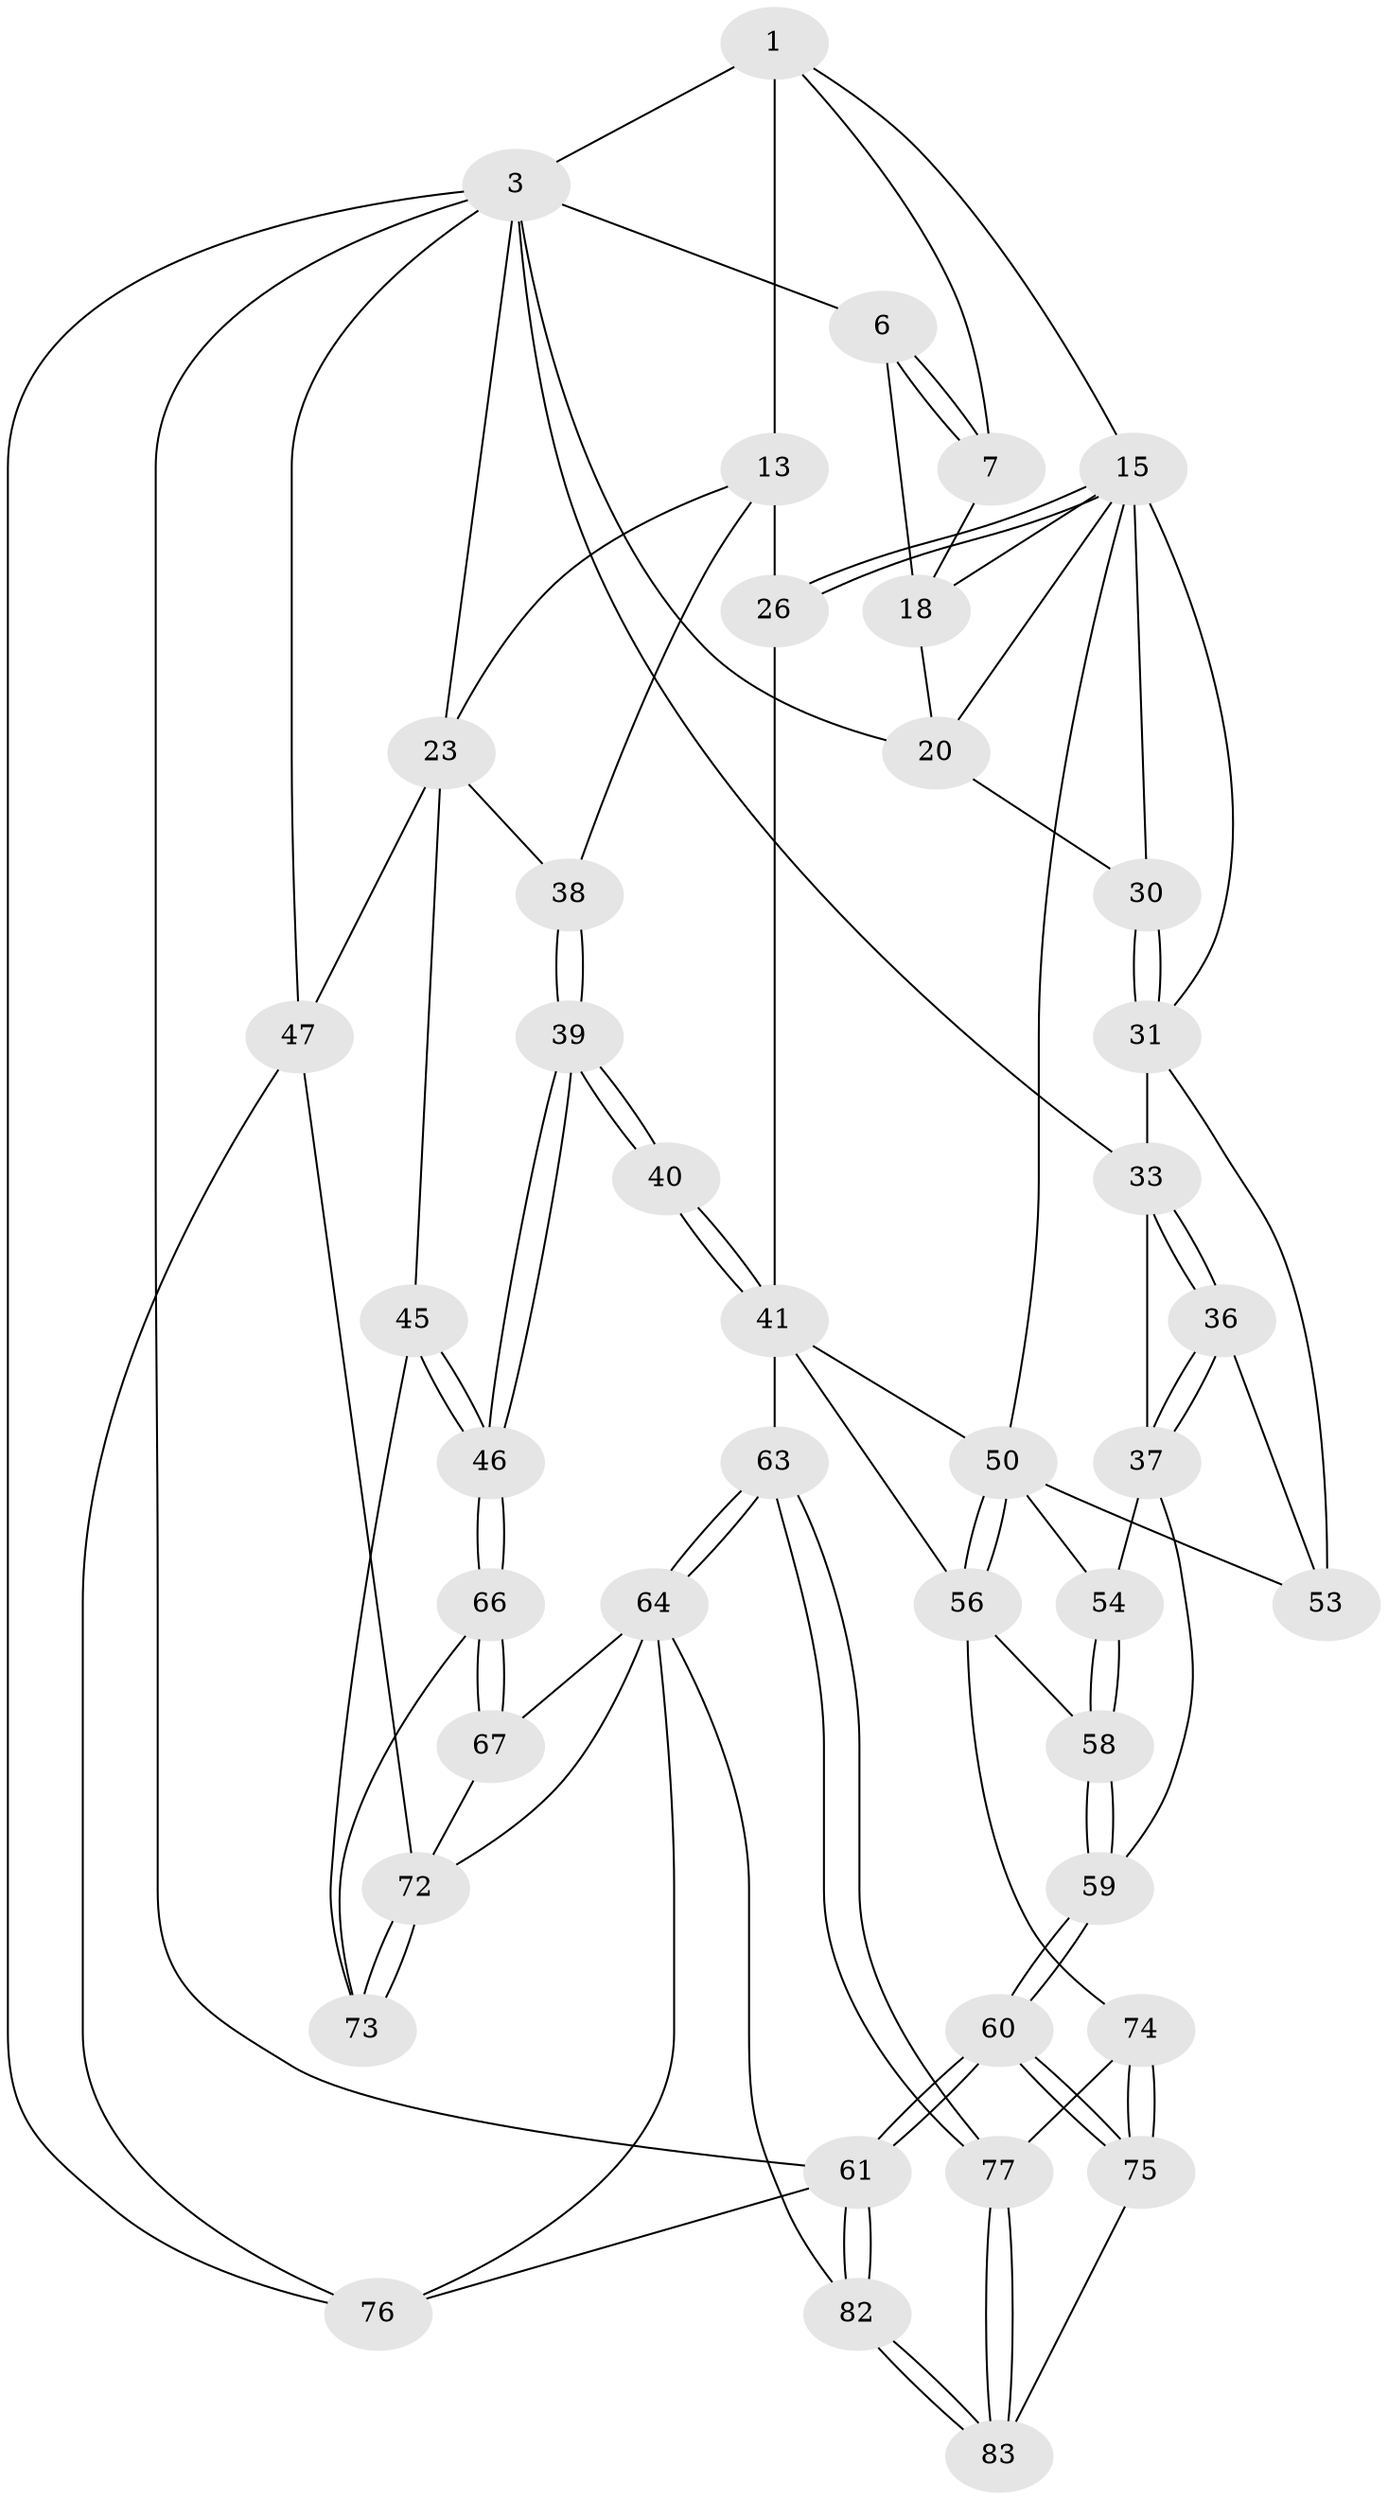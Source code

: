 // original degree distribution, {3: 0.047619047619047616, 4: 0.25, 5: 0.42857142857142855, 6: 0.27380952380952384}
// Generated by graph-tools (version 1.1) at 2025/17/03/09/25 04:17:02]
// undirected, 42 vertices, 102 edges
graph export_dot {
graph [start="1"]
  node [color=gray90,style=filled];
  1 [pos="+0.5915191863050192+0",super="+2+8"];
  3 [pos="+1+0",super="+22+4"];
  6 [pos="+0.19362723945374827+0",super="+12"];
  7 [pos="+0.42656240350801783+0",super="+10"];
  13 [pos="+0.8335129422340224+0.1248644367433675",super="+24+14"];
  15 [pos="+0.5565900815081243+0.3682816228020197",super="+16"];
  18 [pos="+0.44249809923016453+0.2804424787980836",super="+19"];
  20 [pos="+0.1840163133235482+0.20751731129285717",super="+29"];
  23 [pos="+1+0.2894365910607178",super="+43"];
  26 [pos="+0.5595585254098314+0.37131620329688936"];
  30 [pos="+0.20096571340852798+0.41324071162167"];
  31 [pos="+0.1779019299466384+0.44768828423880946",super="+32"];
  33 [pos="+0.09463353176198698+0.32964978001384393",super="+34"];
  36 [pos="+0+0.4451351906963037"];
  37 [pos="+0+0.4437990884411447",super="+55"];
  38 [pos="+0.8366523501419798+0.34860770785147577"];
  39 [pos="+0.7816787118988221+0.6038942492062028"];
  40 [pos="+0.7449614809267586+0.5850942588888381"];
  41 [pos="+0.6747711830190547+0.5347266681764996",super="+62+42"];
  45 [pos="+0.7938263089203318+0.6110268588395912",super="+70"];
  46 [pos="+0.7920320094260113+0.611529065406537"];
  47 [pos="+1+0.5982714829811824",super="+48+71"];
  50 [pos="+0.37752996418862744+0.6879346900340026",super="+51"];
  53 [pos="+0.1559718157957783+0.47447576788470636"];
  54 [pos="+0.16168123812221574+0.6283960341424161"];
  56 [pos="+0.376661001279224+0.6930834748890367",super="+57"];
  58 [pos="+0.16821578412694904+0.6513034465108167"];
  59 [pos="+0+0.6909695840957742"];
  60 [pos="+0+1"];
  61 [pos="+0+1"];
  63 [pos="+0.4371073312736339+0.7696256369985774"];
  64 [pos="+0.49363112838557177+0.787716804800135",super="+65+79"];
  66 [pos="+0.7869372760080102+0.7160370514553647"];
  67 [pos="+0.7729094155669902+0.7845652035785836",super="+68"];
  72 [pos="+1+0.8384573592603939",super="+78"];
  73 [pos="+0.9600087502269005+0.7763969353336782"];
  74 [pos="+0.11176925383579595+0.8366392052398303"];
  75 [pos="+0.030312603201809552+0.9234369794481213"];
  76 [pos="+1+1"];
  77 [pos="+0.38696929546996917+0.8848104947676996"];
  82 [pos="+0.41005402648236655+1"];
  83 [pos="+0.38410410319351446+0.9321623982947473"];
  1 -- 3;
  1 -- 13 [weight=2];
  1 -- 15;
  1 -- 7;
  3 -- 76;
  3 -- 23;
  3 -- 47;
  3 -- 20;
  3 -- 6;
  3 -- 61;
  3 -- 33 [weight=2];
  6 -- 7 [weight=2];
  6 -- 7;
  6 -- 18;
  7 -- 18;
  13 -- 23;
  13 -- 26;
  13 -- 38;
  15 -- 26;
  15 -- 26;
  15 -- 18;
  15 -- 20;
  15 -- 31;
  15 -- 30;
  15 -- 50;
  18 -- 20;
  20 -- 30;
  23 -- 47;
  23 -- 45;
  23 -- 38;
  26 -- 41;
  30 -- 31;
  30 -- 31;
  31 -- 33;
  31 -- 53;
  33 -- 36;
  33 -- 36;
  33 -- 37;
  36 -- 37;
  36 -- 37;
  36 -- 53;
  37 -- 59;
  37 -- 54;
  38 -- 39;
  38 -- 39;
  39 -- 40;
  39 -- 40;
  39 -- 46;
  39 -- 46;
  40 -- 41;
  40 -- 41;
  41 -- 56;
  41 -- 63;
  41 -- 50;
  45 -- 46;
  45 -- 46;
  45 -- 73;
  46 -- 66;
  46 -- 66;
  47 -- 72;
  47 -- 76;
  50 -- 56;
  50 -- 56;
  50 -- 53;
  50 -- 54;
  54 -- 58;
  54 -- 58;
  56 -- 58;
  56 -- 74;
  58 -- 59;
  58 -- 59;
  59 -- 60;
  59 -- 60;
  60 -- 61;
  60 -- 61;
  60 -- 75;
  60 -- 75;
  61 -- 82;
  61 -- 82;
  61 -- 76;
  63 -- 64;
  63 -- 64;
  63 -- 77;
  63 -- 77;
  64 -- 67 [weight=3];
  64 -- 82;
  64 -- 72;
  64 -- 76;
  66 -- 67;
  66 -- 67;
  66 -- 73;
  67 -- 72;
  72 -- 73;
  72 -- 73;
  74 -- 75;
  74 -- 75;
  74 -- 77;
  75 -- 83;
  77 -- 83;
  77 -- 83;
  82 -- 83;
  82 -- 83;
}
